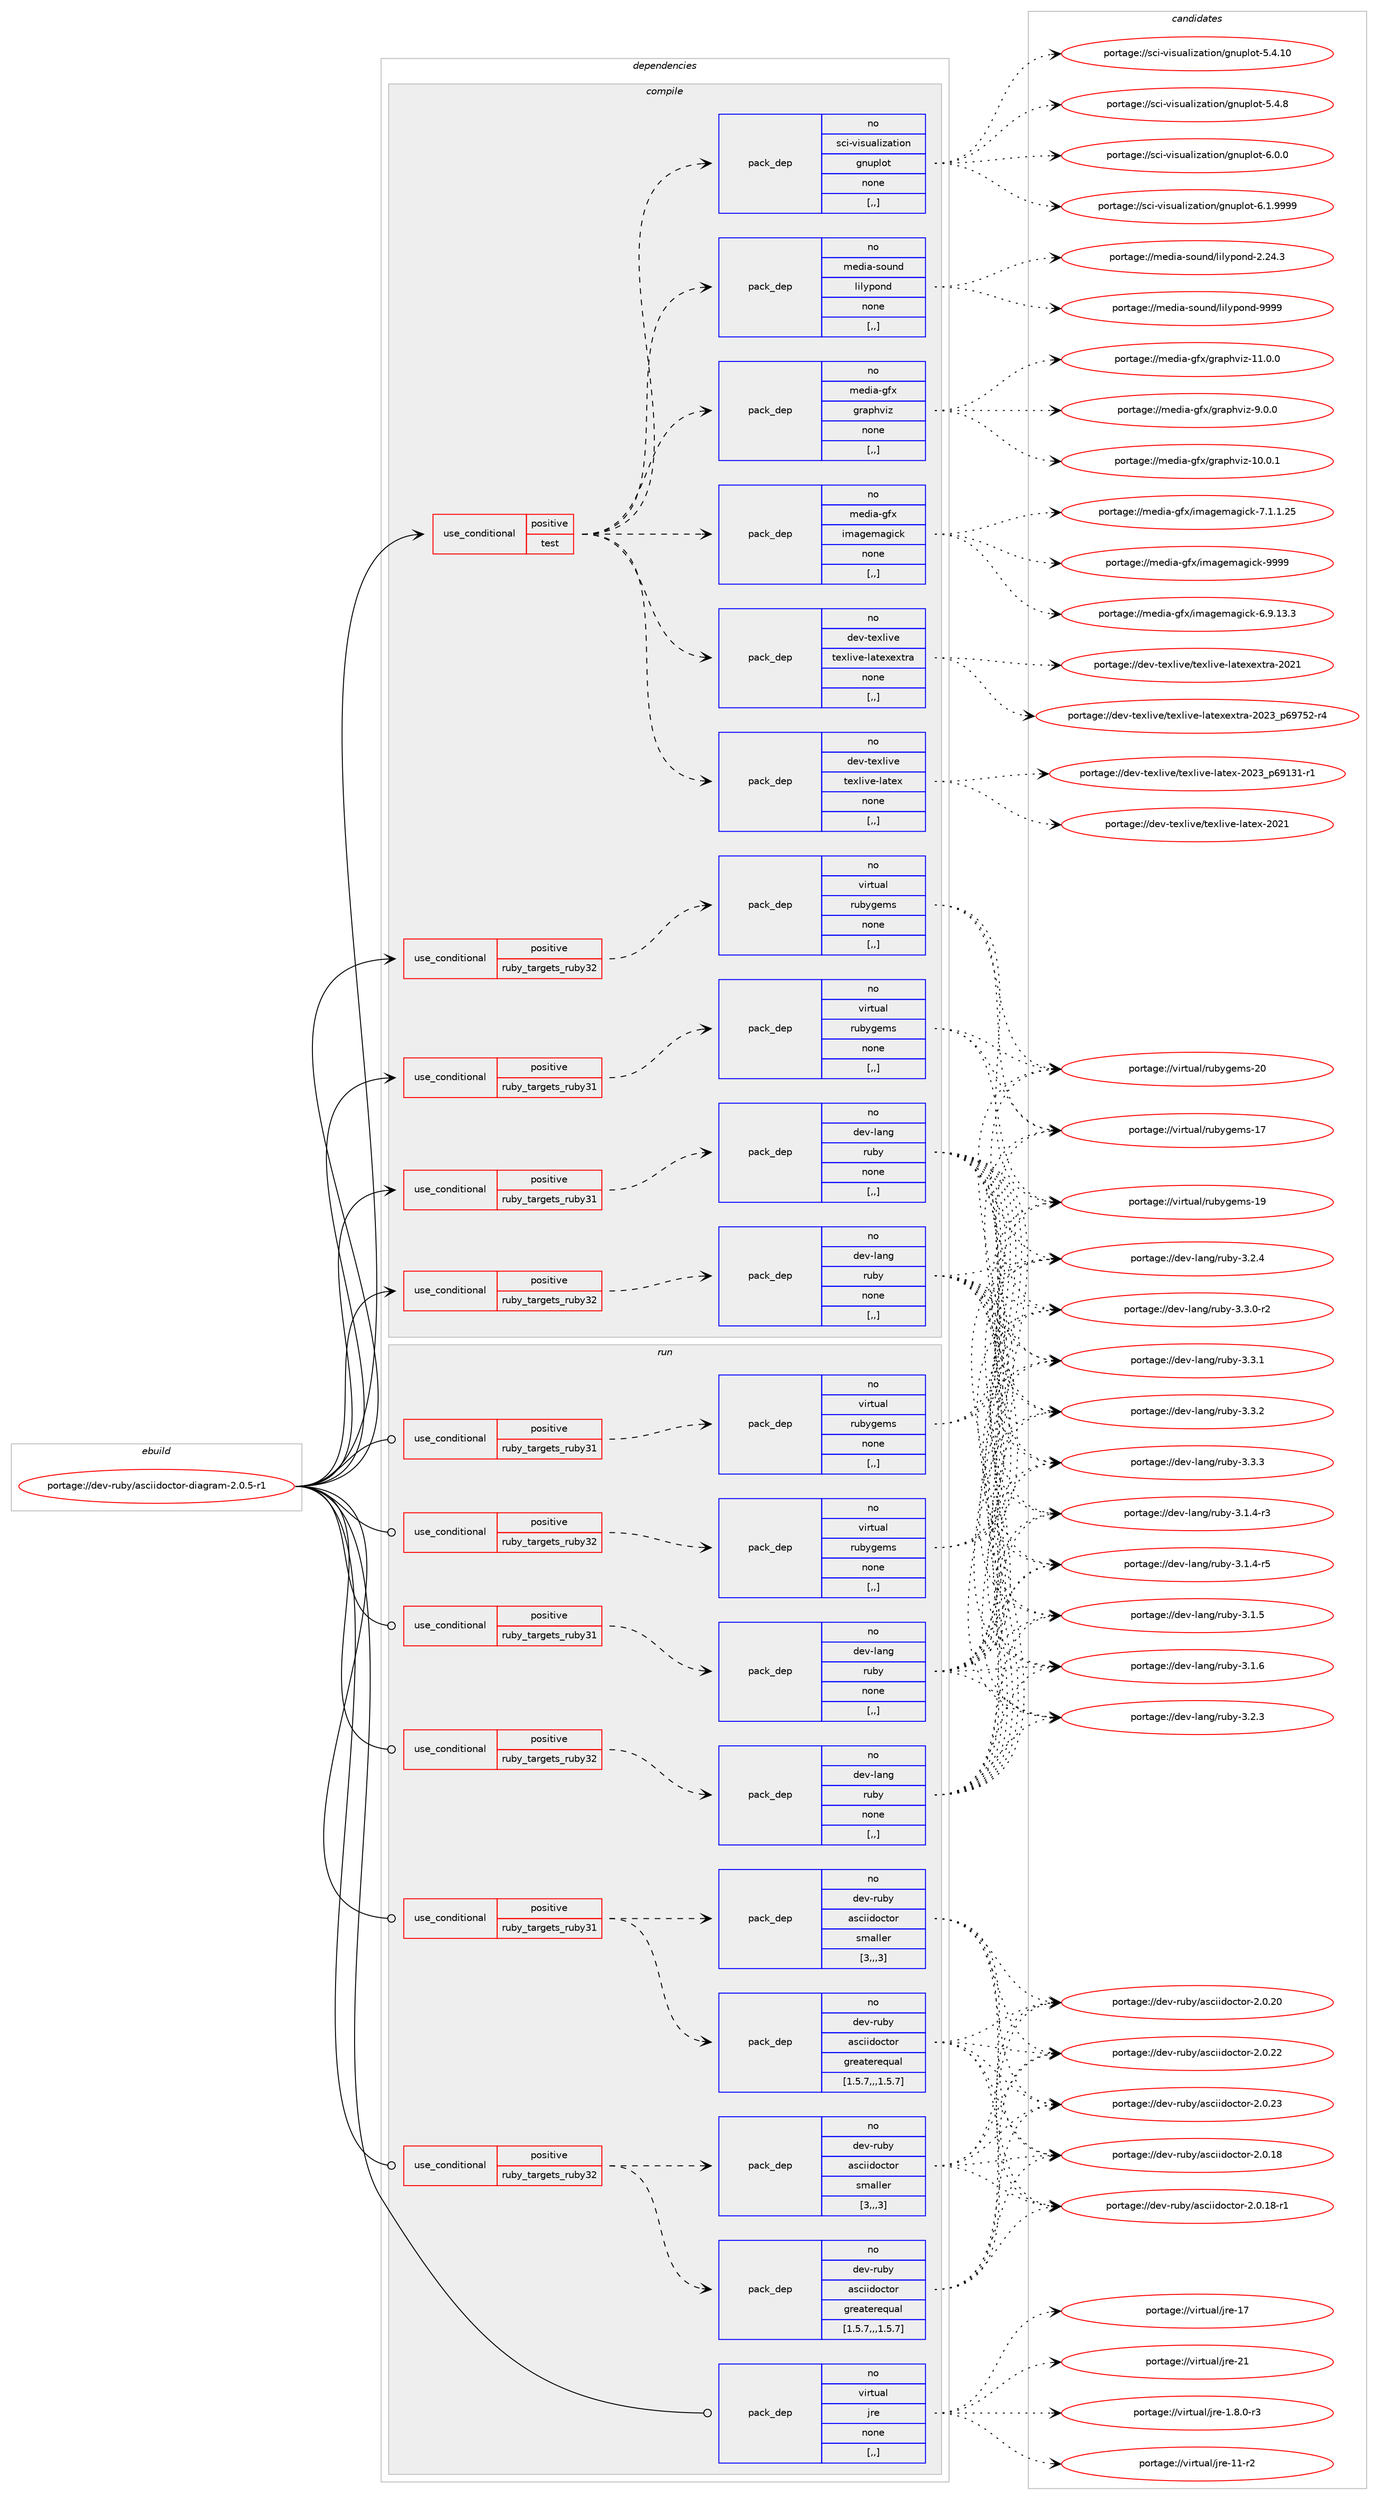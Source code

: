 digraph prolog {

# *************
# Graph options
# *************

newrank=true;
concentrate=true;
compound=true;
graph [rankdir=LR,fontname=Helvetica,fontsize=10,ranksep=1.5];#, ranksep=2.5, nodesep=0.2];
edge  [arrowhead=vee];
node  [fontname=Helvetica,fontsize=10];

# **********
# The ebuild
# **********

subgraph cluster_leftcol {
color=gray;
label=<<i>ebuild</i>>;
id [label="portage://dev-ruby/asciidoctor-diagram-2.0.5-r1", color=red, width=4, href="../dev-ruby/asciidoctor-diagram-2.0.5-r1.svg"];
}

# ****************
# The dependencies
# ****************

subgraph cluster_midcol {
color=gray;
label=<<i>dependencies</i>>;
subgraph cluster_compile {
fillcolor="#eeeeee";
style=filled;
label=<<i>compile</i>>;
subgraph cond43202 {
dependency172778 [label=<<TABLE BORDER="0" CELLBORDER="1" CELLSPACING="0" CELLPADDING="4"><TR><TD ROWSPAN="3" CELLPADDING="10">use_conditional</TD></TR><TR><TD>positive</TD></TR><TR><TD>ruby_targets_ruby31</TD></TR></TABLE>>, shape=none, color=red];
subgraph pack128316 {
dependency172779 [label=<<TABLE BORDER="0" CELLBORDER="1" CELLSPACING="0" CELLPADDING="4" WIDTH="220"><TR><TD ROWSPAN="6" CELLPADDING="30">pack_dep</TD></TR><TR><TD WIDTH="110">no</TD></TR><TR><TD>dev-lang</TD></TR><TR><TD>ruby</TD></TR><TR><TD>none</TD></TR><TR><TD>[,,]</TD></TR></TABLE>>, shape=none, color=blue];
}
dependency172778:e -> dependency172779:w [weight=20,style="dashed",arrowhead="vee"];
}
id:e -> dependency172778:w [weight=20,style="solid",arrowhead="vee"];
subgraph cond43203 {
dependency172780 [label=<<TABLE BORDER="0" CELLBORDER="1" CELLSPACING="0" CELLPADDING="4"><TR><TD ROWSPAN="3" CELLPADDING="10">use_conditional</TD></TR><TR><TD>positive</TD></TR><TR><TD>ruby_targets_ruby31</TD></TR></TABLE>>, shape=none, color=red];
subgraph pack128317 {
dependency172781 [label=<<TABLE BORDER="0" CELLBORDER="1" CELLSPACING="0" CELLPADDING="4" WIDTH="220"><TR><TD ROWSPAN="6" CELLPADDING="30">pack_dep</TD></TR><TR><TD WIDTH="110">no</TD></TR><TR><TD>virtual</TD></TR><TR><TD>rubygems</TD></TR><TR><TD>none</TD></TR><TR><TD>[,,]</TD></TR></TABLE>>, shape=none, color=blue];
}
dependency172780:e -> dependency172781:w [weight=20,style="dashed",arrowhead="vee"];
}
id:e -> dependency172780:w [weight=20,style="solid",arrowhead="vee"];
subgraph cond43204 {
dependency172782 [label=<<TABLE BORDER="0" CELLBORDER="1" CELLSPACING="0" CELLPADDING="4"><TR><TD ROWSPAN="3" CELLPADDING="10">use_conditional</TD></TR><TR><TD>positive</TD></TR><TR><TD>ruby_targets_ruby32</TD></TR></TABLE>>, shape=none, color=red];
subgraph pack128318 {
dependency172783 [label=<<TABLE BORDER="0" CELLBORDER="1" CELLSPACING="0" CELLPADDING="4" WIDTH="220"><TR><TD ROWSPAN="6" CELLPADDING="30">pack_dep</TD></TR><TR><TD WIDTH="110">no</TD></TR><TR><TD>dev-lang</TD></TR><TR><TD>ruby</TD></TR><TR><TD>none</TD></TR><TR><TD>[,,]</TD></TR></TABLE>>, shape=none, color=blue];
}
dependency172782:e -> dependency172783:w [weight=20,style="dashed",arrowhead="vee"];
}
id:e -> dependency172782:w [weight=20,style="solid",arrowhead="vee"];
subgraph cond43205 {
dependency172784 [label=<<TABLE BORDER="0" CELLBORDER="1" CELLSPACING="0" CELLPADDING="4"><TR><TD ROWSPAN="3" CELLPADDING="10">use_conditional</TD></TR><TR><TD>positive</TD></TR><TR><TD>ruby_targets_ruby32</TD></TR></TABLE>>, shape=none, color=red];
subgraph pack128319 {
dependency172785 [label=<<TABLE BORDER="0" CELLBORDER="1" CELLSPACING="0" CELLPADDING="4" WIDTH="220"><TR><TD ROWSPAN="6" CELLPADDING="30">pack_dep</TD></TR><TR><TD WIDTH="110">no</TD></TR><TR><TD>virtual</TD></TR><TR><TD>rubygems</TD></TR><TR><TD>none</TD></TR><TR><TD>[,,]</TD></TR></TABLE>>, shape=none, color=blue];
}
dependency172784:e -> dependency172785:w [weight=20,style="dashed",arrowhead="vee"];
}
id:e -> dependency172784:w [weight=20,style="solid",arrowhead="vee"];
subgraph cond43206 {
dependency172786 [label=<<TABLE BORDER="0" CELLBORDER="1" CELLSPACING="0" CELLPADDING="4"><TR><TD ROWSPAN="3" CELLPADDING="10">use_conditional</TD></TR><TR><TD>positive</TD></TR><TR><TD>test</TD></TR></TABLE>>, shape=none, color=red];
subgraph pack128320 {
dependency172787 [label=<<TABLE BORDER="0" CELLBORDER="1" CELLSPACING="0" CELLPADDING="4" WIDTH="220"><TR><TD ROWSPAN="6" CELLPADDING="30">pack_dep</TD></TR><TR><TD WIDTH="110">no</TD></TR><TR><TD>dev-texlive</TD></TR><TR><TD>texlive-latex</TD></TR><TR><TD>none</TD></TR><TR><TD>[,,]</TD></TR></TABLE>>, shape=none, color=blue];
}
dependency172786:e -> dependency172787:w [weight=20,style="dashed",arrowhead="vee"];
subgraph pack128321 {
dependency172788 [label=<<TABLE BORDER="0" CELLBORDER="1" CELLSPACING="0" CELLPADDING="4" WIDTH="220"><TR><TD ROWSPAN="6" CELLPADDING="30">pack_dep</TD></TR><TR><TD WIDTH="110">no</TD></TR><TR><TD>dev-texlive</TD></TR><TR><TD>texlive-latexextra</TD></TR><TR><TD>none</TD></TR><TR><TD>[,,]</TD></TR></TABLE>>, shape=none, color=blue];
}
dependency172786:e -> dependency172788:w [weight=20,style="dashed",arrowhead="vee"];
subgraph pack128322 {
dependency172789 [label=<<TABLE BORDER="0" CELLBORDER="1" CELLSPACING="0" CELLPADDING="4" WIDTH="220"><TR><TD ROWSPAN="6" CELLPADDING="30">pack_dep</TD></TR><TR><TD WIDTH="110">no</TD></TR><TR><TD>media-gfx</TD></TR><TR><TD>imagemagick</TD></TR><TR><TD>none</TD></TR><TR><TD>[,,]</TD></TR></TABLE>>, shape=none, color=blue];
}
dependency172786:e -> dependency172789:w [weight=20,style="dashed",arrowhead="vee"];
subgraph pack128323 {
dependency172790 [label=<<TABLE BORDER="0" CELLBORDER="1" CELLSPACING="0" CELLPADDING="4" WIDTH="220"><TR><TD ROWSPAN="6" CELLPADDING="30">pack_dep</TD></TR><TR><TD WIDTH="110">no</TD></TR><TR><TD>media-gfx</TD></TR><TR><TD>graphviz</TD></TR><TR><TD>none</TD></TR><TR><TD>[,,]</TD></TR></TABLE>>, shape=none, color=blue];
}
dependency172786:e -> dependency172790:w [weight=20,style="dashed",arrowhead="vee"];
subgraph pack128324 {
dependency172791 [label=<<TABLE BORDER="0" CELLBORDER="1" CELLSPACING="0" CELLPADDING="4" WIDTH="220"><TR><TD ROWSPAN="6" CELLPADDING="30">pack_dep</TD></TR><TR><TD WIDTH="110">no</TD></TR><TR><TD>media-sound</TD></TR><TR><TD>lilypond</TD></TR><TR><TD>none</TD></TR><TR><TD>[,,]</TD></TR></TABLE>>, shape=none, color=blue];
}
dependency172786:e -> dependency172791:w [weight=20,style="dashed",arrowhead="vee"];
subgraph pack128325 {
dependency172792 [label=<<TABLE BORDER="0" CELLBORDER="1" CELLSPACING="0" CELLPADDING="4" WIDTH="220"><TR><TD ROWSPAN="6" CELLPADDING="30">pack_dep</TD></TR><TR><TD WIDTH="110">no</TD></TR><TR><TD>sci-visualization</TD></TR><TR><TD>gnuplot</TD></TR><TR><TD>none</TD></TR><TR><TD>[,,]</TD></TR></TABLE>>, shape=none, color=blue];
}
dependency172786:e -> dependency172792:w [weight=20,style="dashed",arrowhead="vee"];
}
id:e -> dependency172786:w [weight=20,style="solid",arrowhead="vee"];
}
subgraph cluster_compileandrun {
fillcolor="#eeeeee";
style=filled;
label=<<i>compile and run</i>>;
}
subgraph cluster_run {
fillcolor="#eeeeee";
style=filled;
label=<<i>run</i>>;
subgraph cond43207 {
dependency172793 [label=<<TABLE BORDER="0" CELLBORDER="1" CELLSPACING="0" CELLPADDING="4"><TR><TD ROWSPAN="3" CELLPADDING="10">use_conditional</TD></TR><TR><TD>positive</TD></TR><TR><TD>ruby_targets_ruby31</TD></TR></TABLE>>, shape=none, color=red];
subgraph pack128326 {
dependency172794 [label=<<TABLE BORDER="0" CELLBORDER="1" CELLSPACING="0" CELLPADDING="4" WIDTH="220"><TR><TD ROWSPAN="6" CELLPADDING="30">pack_dep</TD></TR><TR><TD WIDTH="110">no</TD></TR><TR><TD>dev-lang</TD></TR><TR><TD>ruby</TD></TR><TR><TD>none</TD></TR><TR><TD>[,,]</TD></TR></TABLE>>, shape=none, color=blue];
}
dependency172793:e -> dependency172794:w [weight=20,style="dashed",arrowhead="vee"];
}
id:e -> dependency172793:w [weight=20,style="solid",arrowhead="odot"];
subgraph cond43208 {
dependency172795 [label=<<TABLE BORDER="0" CELLBORDER="1" CELLSPACING="0" CELLPADDING="4"><TR><TD ROWSPAN="3" CELLPADDING="10">use_conditional</TD></TR><TR><TD>positive</TD></TR><TR><TD>ruby_targets_ruby31</TD></TR></TABLE>>, shape=none, color=red];
subgraph pack128327 {
dependency172796 [label=<<TABLE BORDER="0" CELLBORDER="1" CELLSPACING="0" CELLPADDING="4" WIDTH="220"><TR><TD ROWSPAN="6" CELLPADDING="30">pack_dep</TD></TR><TR><TD WIDTH="110">no</TD></TR><TR><TD>dev-ruby</TD></TR><TR><TD>asciidoctor</TD></TR><TR><TD>greaterequal</TD></TR><TR><TD>[1.5.7,,,1.5.7]</TD></TR></TABLE>>, shape=none, color=blue];
}
dependency172795:e -> dependency172796:w [weight=20,style="dashed",arrowhead="vee"];
subgraph pack128328 {
dependency172797 [label=<<TABLE BORDER="0" CELLBORDER="1" CELLSPACING="0" CELLPADDING="4" WIDTH="220"><TR><TD ROWSPAN="6" CELLPADDING="30">pack_dep</TD></TR><TR><TD WIDTH="110">no</TD></TR><TR><TD>dev-ruby</TD></TR><TR><TD>asciidoctor</TD></TR><TR><TD>smaller</TD></TR><TR><TD>[3,,,3]</TD></TR></TABLE>>, shape=none, color=blue];
}
dependency172795:e -> dependency172797:w [weight=20,style="dashed",arrowhead="vee"];
}
id:e -> dependency172795:w [weight=20,style="solid",arrowhead="odot"];
subgraph cond43209 {
dependency172798 [label=<<TABLE BORDER="0" CELLBORDER="1" CELLSPACING="0" CELLPADDING="4"><TR><TD ROWSPAN="3" CELLPADDING="10">use_conditional</TD></TR><TR><TD>positive</TD></TR><TR><TD>ruby_targets_ruby31</TD></TR></TABLE>>, shape=none, color=red];
subgraph pack128329 {
dependency172799 [label=<<TABLE BORDER="0" CELLBORDER="1" CELLSPACING="0" CELLPADDING="4" WIDTH="220"><TR><TD ROWSPAN="6" CELLPADDING="30">pack_dep</TD></TR><TR><TD WIDTH="110">no</TD></TR><TR><TD>virtual</TD></TR><TR><TD>rubygems</TD></TR><TR><TD>none</TD></TR><TR><TD>[,,]</TD></TR></TABLE>>, shape=none, color=blue];
}
dependency172798:e -> dependency172799:w [weight=20,style="dashed",arrowhead="vee"];
}
id:e -> dependency172798:w [weight=20,style="solid",arrowhead="odot"];
subgraph cond43210 {
dependency172800 [label=<<TABLE BORDER="0" CELLBORDER="1" CELLSPACING="0" CELLPADDING="4"><TR><TD ROWSPAN="3" CELLPADDING="10">use_conditional</TD></TR><TR><TD>positive</TD></TR><TR><TD>ruby_targets_ruby32</TD></TR></TABLE>>, shape=none, color=red];
subgraph pack128330 {
dependency172801 [label=<<TABLE BORDER="0" CELLBORDER="1" CELLSPACING="0" CELLPADDING="4" WIDTH="220"><TR><TD ROWSPAN="6" CELLPADDING="30">pack_dep</TD></TR><TR><TD WIDTH="110">no</TD></TR><TR><TD>dev-lang</TD></TR><TR><TD>ruby</TD></TR><TR><TD>none</TD></TR><TR><TD>[,,]</TD></TR></TABLE>>, shape=none, color=blue];
}
dependency172800:e -> dependency172801:w [weight=20,style="dashed",arrowhead="vee"];
}
id:e -> dependency172800:w [weight=20,style="solid",arrowhead="odot"];
subgraph cond43211 {
dependency172802 [label=<<TABLE BORDER="0" CELLBORDER="1" CELLSPACING="0" CELLPADDING="4"><TR><TD ROWSPAN="3" CELLPADDING="10">use_conditional</TD></TR><TR><TD>positive</TD></TR><TR><TD>ruby_targets_ruby32</TD></TR></TABLE>>, shape=none, color=red];
subgraph pack128331 {
dependency172803 [label=<<TABLE BORDER="0" CELLBORDER="1" CELLSPACING="0" CELLPADDING="4" WIDTH="220"><TR><TD ROWSPAN="6" CELLPADDING="30">pack_dep</TD></TR><TR><TD WIDTH="110">no</TD></TR><TR><TD>dev-ruby</TD></TR><TR><TD>asciidoctor</TD></TR><TR><TD>greaterequal</TD></TR><TR><TD>[1.5.7,,,1.5.7]</TD></TR></TABLE>>, shape=none, color=blue];
}
dependency172802:e -> dependency172803:w [weight=20,style="dashed",arrowhead="vee"];
subgraph pack128332 {
dependency172804 [label=<<TABLE BORDER="0" CELLBORDER="1" CELLSPACING="0" CELLPADDING="4" WIDTH="220"><TR><TD ROWSPAN="6" CELLPADDING="30">pack_dep</TD></TR><TR><TD WIDTH="110">no</TD></TR><TR><TD>dev-ruby</TD></TR><TR><TD>asciidoctor</TD></TR><TR><TD>smaller</TD></TR><TR><TD>[3,,,3]</TD></TR></TABLE>>, shape=none, color=blue];
}
dependency172802:e -> dependency172804:w [weight=20,style="dashed",arrowhead="vee"];
}
id:e -> dependency172802:w [weight=20,style="solid",arrowhead="odot"];
subgraph cond43212 {
dependency172805 [label=<<TABLE BORDER="0" CELLBORDER="1" CELLSPACING="0" CELLPADDING="4"><TR><TD ROWSPAN="3" CELLPADDING="10">use_conditional</TD></TR><TR><TD>positive</TD></TR><TR><TD>ruby_targets_ruby32</TD></TR></TABLE>>, shape=none, color=red];
subgraph pack128333 {
dependency172806 [label=<<TABLE BORDER="0" CELLBORDER="1" CELLSPACING="0" CELLPADDING="4" WIDTH="220"><TR><TD ROWSPAN="6" CELLPADDING="30">pack_dep</TD></TR><TR><TD WIDTH="110">no</TD></TR><TR><TD>virtual</TD></TR><TR><TD>rubygems</TD></TR><TR><TD>none</TD></TR><TR><TD>[,,]</TD></TR></TABLE>>, shape=none, color=blue];
}
dependency172805:e -> dependency172806:w [weight=20,style="dashed",arrowhead="vee"];
}
id:e -> dependency172805:w [weight=20,style="solid",arrowhead="odot"];
subgraph pack128334 {
dependency172807 [label=<<TABLE BORDER="0" CELLBORDER="1" CELLSPACING="0" CELLPADDING="4" WIDTH="220"><TR><TD ROWSPAN="6" CELLPADDING="30">pack_dep</TD></TR><TR><TD WIDTH="110">no</TD></TR><TR><TD>virtual</TD></TR><TR><TD>jre</TD></TR><TR><TD>none</TD></TR><TR><TD>[,,]</TD></TR></TABLE>>, shape=none, color=blue];
}
id:e -> dependency172807:w [weight=20,style="solid",arrowhead="odot"];
}
}

# **************
# The candidates
# **************

subgraph cluster_choices {
rank=same;
color=gray;
label=<<i>candidates</i>>;

subgraph choice128316 {
color=black;
nodesep=1;
choice100101118451089711010347114117981214551464946524511451 [label="portage://dev-lang/ruby-3.1.4-r3", color=red, width=4,href="../dev-lang/ruby-3.1.4-r3.svg"];
choice100101118451089711010347114117981214551464946524511453 [label="portage://dev-lang/ruby-3.1.4-r5", color=red, width=4,href="../dev-lang/ruby-3.1.4-r5.svg"];
choice10010111845108971101034711411798121455146494653 [label="portage://dev-lang/ruby-3.1.5", color=red, width=4,href="../dev-lang/ruby-3.1.5.svg"];
choice10010111845108971101034711411798121455146494654 [label="portage://dev-lang/ruby-3.1.6", color=red, width=4,href="../dev-lang/ruby-3.1.6.svg"];
choice10010111845108971101034711411798121455146504651 [label="portage://dev-lang/ruby-3.2.3", color=red, width=4,href="../dev-lang/ruby-3.2.3.svg"];
choice10010111845108971101034711411798121455146504652 [label="portage://dev-lang/ruby-3.2.4", color=red, width=4,href="../dev-lang/ruby-3.2.4.svg"];
choice100101118451089711010347114117981214551465146484511450 [label="portage://dev-lang/ruby-3.3.0-r2", color=red, width=4,href="../dev-lang/ruby-3.3.0-r2.svg"];
choice10010111845108971101034711411798121455146514649 [label="portage://dev-lang/ruby-3.3.1", color=red, width=4,href="../dev-lang/ruby-3.3.1.svg"];
choice10010111845108971101034711411798121455146514650 [label="portage://dev-lang/ruby-3.3.2", color=red, width=4,href="../dev-lang/ruby-3.3.2.svg"];
choice10010111845108971101034711411798121455146514651 [label="portage://dev-lang/ruby-3.3.3", color=red, width=4,href="../dev-lang/ruby-3.3.3.svg"];
dependency172779:e -> choice100101118451089711010347114117981214551464946524511451:w [style=dotted,weight="100"];
dependency172779:e -> choice100101118451089711010347114117981214551464946524511453:w [style=dotted,weight="100"];
dependency172779:e -> choice10010111845108971101034711411798121455146494653:w [style=dotted,weight="100"];
dependency172779:e -> choice10010111845108971101034711411798121455146494654:w [style=dotted,weight="100"];
dependency172779:e -> choice10010111845108971101034711411798121455146504651:w [style=dotted,weight="100"];
dependency172779:e -> choice10010111845108971101034711411798121455146504652:w [style=dotted,weight="100"];
dependency172779:e -> choice100101118451089711010347114117981214551465146484511450:w [style=dotted,weight="100"];
dependency172779:e -> choice10010111845108971101034711411798121455146514649:w [style=dotted,weight="100"];
dependency172779:e -> choice10010111845108971101034711411798121455146514650:w [style=dotted,weight="100"];
dependency172779:e -> choice10010111845108971101034711411798121455146514651:w [style=dotted,weight="100"];
}
subgraph choice128317 {
color=black;
nodesep=1;
choice118105114116117971084711411798121103101109115454955 [label="portage://virtual/rubygems-17", color=red, width=4,href="../virtual/rubygems-17.svg"];
choice118105114116117971084711411798121103101109115454957 [label="portage://virtual/rubygems-19", color=red, width=4,href="../virtual/rubygems-19.svg"];
choice118105114116117971084711411798121103101109115455048 [label="portage://virtual/rubygems-20", color=red, width=4,href="../virtual/rubygems-20.svg"];
dependency172781:e -> choice118105114116117971084711411798121103101109115454955:w [style=dotted,weight="100"];
dependency172781:e -> choice118105114116117971084711411798121103101109115454957:w [style=dotted,weight="100"];
dependency172781:e -> choice118105114116117971084711411798121103101109115455048:w [style=dotted,weight="100"];
}
subgraph choice128318 {
color=black;
nodesep=1;
choice100101118451089711010347114117981214551464946524511451 [label="portage://dev-lang/ruby-3.1.4-r3", color=red, width=4,href="../dev-lang/ruby-3.1.4-r3.svg"];
choice100101118451089711010347114117981214551464946524511453 [label="portage://dev-lang/ruby-3.1.4-r5", color=red, width=4,href="../dev-lang/ruby-3.1.4-r5.svg"];
choice10010111845108971101034711411798121455146494653 [label="portage://dev-lang/ruby-3.1.5", color=red, width=4,href="../dev-lang/ruby-3.1.5.svg"];
choice10010111845108971101034711411798121455146494654 [label="portage://dev-lang/ruby-3.1.6", color=red, width=4,href="../dev-lang/ruby-3.1.6.svg"];
choice10010111845108971101034711411798121455146504651 [label="portage://dev-lang/ruby-3.2.3", color=red, width=4,href="../dev-lang/ruby-3.2.3.svg"];
choice10010111845108971101034711411798121455146504652 [label="portage://dev-lang/ruby-3.2.4", color=red, width=4,href="../dev-lang/ruby-3.2.4.svg"];
choice100101118451089711010347114117981214551465146484511450 [label="portage://dev-lang/ruby-3.3.0-r2", color=red, width=4,href="../dev-lang/ruby-3.3.0-r2.svg"];
choice10010111845108971101034711411798121455146514649 [label="portage://dev-lang/ruby-3.3.1", color=red, width=4,href="../dev-lang/ruby-3.3.1.svg"];
choice10010111845108971101034711411798121455146514650 [label="portage://dev-lang/ruby-3.3.2", color=red, width=4,href="../dev-lang/ruby-3.3.2.svg"];
choice10010111845108971101034711411798121455146514651 [label="portage://dev-lang/ruby-3.3.3", color=red, width=4,href="../dev-lang/ruby-3.3.3.svg"];
dependency172783:e -> choice100101118451089711010347114117981214551464946524511451:w [style=dotted,weight="100"];
dependency172783:e -> choice100101118451089711010347114117981214551464946524511453:w [style=dotted,weight="100"];
dependency172783:e -> choice10010111845108971101034711411798121455146494653:w [style=dotted,weight="100"];
dependency172783:e -> choice10010111845108971101034711411798121455146494654:w [style=dotted,weight="100"];
dependency172783:e -> choice10010111845108971101034711411798121455146504651:w [style=dotted,weight="100"];
dependency172783:e -> choice10010111845108971101034711411798121455146504652:w [style=dotted,weight="100"];
dependency172783:e -> choice100101118451089711010347114117981214551465146484511450:w [style=dotted,weight="100"];
dependency172783:e -> choice10010111845108971101034711411798121455146514649:w [style=dotted,weight="100"];
dependency172783:e -> choice10010111845108971101034711411798121455146514650:w [style=dotted,weight="100"];
dependency172783:e -> choice10010111845108971101034711411798121455146514651:w [style=dotted,weight="100"];
}
subgraph choice128319 {
color=black;
nodesep=1;
choice118105114116117971084711411798121103101109115454955 [label="portage://virtual/rubygems-17", color=red, width=4,href="../virtual/rubygems-17.svg"];
choice118105114116117971084711411798121103101109115454957 [label="portage://virtual/rubygems-19", color=red, width=4,href="../virtual/rubygems-19.svg"];
choice118105114116117971084711411798121103101109115455048 [label="portage://virtual/rubygems-20", color=red, width=4,href="../virtual/rubygems-20.svg"];
dependency172785:e -> choice118105114116117971084711411798121103101109115454955:w [style=dotted,weight="100"];
dependency172785:e -> choice118105114116117971084711411798121103101109115454957:w [style=dotted,weight="100"];
dependency172785:e -> choice118105114116117971084711411798121103101109115455048:w [style=dotted,weight="100"];
}
subgraph choice128320 {
color=black;
nodesep=1;
choice100101118451161011201081051181014711610112010810511810145108971161011204550485049 [label="portage://dev-texlive/texlive-latex-2021", color=red, width=4,href="../dev-texlive/texlive-latex-2021.svg"];
choice1001011184511610112010810511810147116101120108105118101451089711610112045504850519511254574951494511449 [label="portage://dev-texlive/texlive-latex-2023_p69131-r1", color=red, width=4,href="../dev-texlive/texlive-latex-2023_p69131-r1.svg"];
dependency172787:e -> choice100101118451161011201081051181014711610112010810511810145108971161011204550485049:w [style=dotted,weight="100"];
dependency172787:e -> choice1001011184511610112010810511810147116101120108105118101451089711610112045504850519511254574951494511449:w [style=dotted,weight="100"];
}
subgraph choice128321 {
color=black;
nodesep=1;
choice10010111845116101120108105118101471161011201081051181014510897116101120101120116114974550485049 [label="portage://dev-texlive/texlive-latexextra-2021", color=red, width=4,href="../dev-texlive/texlive-latexextra-2021.svg"];
choice100101118451161011201081051181014711610112010810511810145108971161011201011201161149745504850519511254575553504511452 [label="portage://dev-texlive/texlive-latexextra-2023_p69752-r4", color=red, width=4,href="../dev-texlive/texlive-latexextra-2023_p69752-r4.svg"];
dependency172788:e -> choice10010111845116101120108105118101471161011201081051181014510897116101120101120116114974550485049:w [style=dotted,weight="100"];
dependency172788:e -> choice100101118451161011201081051181014711610112010810511810145108971161011201011201161149745504850519511254575553504511452:w [style=dotted,weight="100"];
}
subgraph choice128322 {
color=black;
nodesep=1;
choice109101100105974510310212047105109971031011099710310599107455446574649514651 [label="portage://media-gfx/imagemagick-6.9.13.3", color=red, width=4,href="../media-gfx/imagemagick-6.9.13.3.svg"];
choice109101100105974510310212047105109971031011099710310599107455546494649465053 [label="portage://media-gfx/imagemagick-7.1.1.25", color=red, width=4,href="../media-gfx/imagemagick-7.1.1.25.svg"];
choice1091011001059745103102120471051099710310110997103105991074557575757 [label="portage://media-gfx/imagemagick-9999", color=red, width=4,href="../media-gfx/imagemagick-9999.svg"];
dependency172789:e -> choice109101100105974510310212047105109971031011099710310599107455446574649514651:w [style=dotted,weight="100"];
dependency172789:e -> choice109101100105974510310212047105109971031011099710310599107455546494649465053:w [style=dotted,weight="100"];
dependency172789:e -> choice1091011001059745103102120471051099710310110997103105991074557575757:w [style=dotted,weight="100"];
}
subgraph choice128323 {
color=black;
nodesep=1;
choice1091011001059745103102120471031149711210411810512245494846484649 [label="portage://media-gfx/graphviz-10.0.1", color=red, width=4,href="../media-gfx/graphviz-10.0.1.svg"];
choice1091011001059745103102120471031149711210411810512245494946484648 [label="portage://media-gfx/graphviz-11.0.0", color=red, width=4,href="../media-gfx/graphviz-11.0.0.svg"];
choice10910110010597451031021204710311497112104118105122455746484648 [label="portage://media-gfx/graphviz-9.0.0", color=red, width=4,href="../media-gfx/graphviz-9.0.0.svg"];
dependency172790:e -> choice1091011001059745103102120471031149711210411810512245494846484649:w [style=dotted,weight="100"];
dependency172790:e -> choice1091011001059745103102120471031149711210411810512245494946484648:w [style=dotted,weight="100"];
dependency172790:e -> choice10910110010597451031021204710311497112104118105122455746484648:w [style=dotted,weight="100"];
}
subgraph choice128324 {
color=black;
nodesep=1;
choice10910110010597451151111171101004710810510812111211111010045504650524651 [label="portage://media-sound/lilypond-2.24.3", color=red, width=4,href="../media-sound/lilypond-2.24.3.svg"];
choice1091011001059745115111117110100471081051081211121111101004557575757 [label="portage://media-sound/lilypond-9999", color=red, width=4,href="../media-sound/lilypond-9999.svg"];
dependency172791:e -> choice10910110010597451151111171101004710810510812111211111010045504650524651:w [style=dotted,weight="100"];
dependency172791:e -> choice1091011001059745115111117110100471081051081211121111101004557575757:w [style=dotted,weight="100"];
}
subgraph choice128325 {
color=black;
nodesep=1;
choice115991054511810511511797108105122971161051111104710311011711210811111645534652464948 [label="portage://sci-visualization/gnuplot-5.4.10", color=red, width=4,href="../sci-visualization/gnuplot-5.4.10.svg"];
choice1159910545118105115117971081051229711610511111047103110117112108111116455346524656 [label="portage://sci-visualization/gnuplot-5.4.8", color=red, width=4,href="../sci-visualization/gnuplot-5.4.8.svg"];
choice1159910545118105115117971081051229711610511111047103110117112108111116455446484648 [label="portage://sci-visualization/gnuplot-6.0.0", color=red, width=4,href="../sci-visualization/gnuplot-6.0.0.svg"];
choice1159910545118105115117971081051229711610511111047103110117112108111116455446494657575757 [label="portage://sci-visualization/gnuplot-6.1.9999", color=red, width=4,href="../sci-visualization/gnuplot-6.1.9999.svg"];
dependency172792:e -> choice115991054511810511511797108105122971161051111104710311011711210811111645534652464948:w [style=dotted,weight="100"];
dependency172792:e -> choice1159910545118105115117971081051229711610511111047103110117112108111116455346524656:w [style=dotted,weight="100"];
dependency172792:e -> choice1159910545118105115117971081051229711610511111047103110117112108111116455446484648:w [style=dotted,weight="100"];
dependency172792:e -> choice1159910545118105115117971081051229711610511111047103110117112108111116455446494657575757:w [style=dotted,weight="100"];
}
subgraph choice128326 {
color=black;
nodesep=1;
choice100101118451089711010347114117981214551464946524511451 [label="portage://dev-lang/ruby-3.1.4-r3", color=red, width=4,href="../dev-lang/ruby-3.1.4-r3.svg"];
choice100101118451089711010347114117981214551464946524511453 [label="portage://dev-lang/ruby-3.1.4-r5", color=red, width=4,href="../dev-lang/ruby-3.1.4-r5.svg"];
choice10010111845108971101034711411798121455146494653 [label="portage://dev-lang/ruby-3.1.5", color=red, width=4,href="../dev-lang/ruby-3.1.5.svg"];
choice10010111845108971101034711411798121455146494654 [label="portage://dev-lang/ruby-3.1.6", color=red, width=4,href="../dev-lang/ruby-3.1.6.svg"];
choice10010111845108971101034711411798121455146504651 [label="portage://dev-lang/ruby-3.2.3", color=red, width=4,href="../dev-lang/ruby-3.2.3.svg"];
choice10010111845108971101034711411798121455146504652 [label="portage://dev-lang/ruby-3.2.4", color=red, width=4,href="../dev-lang/ruby-3.2.4.svg"];
choice100101118451089711010347114117981214551465146484511450 [label="portage://dev-lang/ruby-3.3.0-r2", color=red, width=4,href="../dev-lang/ruby-3.3.0-r2.svg"];
choice10010111845108971101034711411798121455146514649 [label="portage://dev-lang/ruby-3.3.1", color=red, width=4,href="../dev-lang/ruby-3.3.1.svg"];
choice10010111845108971101034711411798121455146514650 [label="portage://dev-lang/ruby-3.3.2", color=red, width=4,href="../dev-lang/ruby-3.3.2.svg"];
choice10010111845108971101034711411798121455146514651 [label="portage://dev-lang/ruby-3.3.3", color=red, width=4,href="../dev-lang/ruby-3.3.3.svg"];
dependency172794:e -> choice100101118451089711010347114117981214551464946524511451:w [style=dotted,weight="100"];
dependency172794:e -> choice100101118451089711010347114117981214551464946524511453:w [style=dotted,weight="100"];
dependency172794:e -> choice10010111845108971101034711411798121455146494653:w [style=dotted,weight="100"];
dependency172794:e -> choice10010111845108971101034711411798121455146494654:w [style=dotted,weight="100"];
dependency172794:e -> choice10010111845108971101034711411798121455146504651:w [style=dotted,weight="100"];
dependency172794:e -> choice10010111845108971101034711411798121455146504652:w [style=dotted,weight="100"];
dependency172794:e -> choice100101118451089711010347114117981214551465146484511450:w [style=dotted,weight="100"];
dependency172794:e -> choice10010111845108971101034711411798121455146514649:w [style=dotted,weight="100"];
dependency172794:e -> choice10010111845108971101034711411798121455146514650:w [style=dotted,weight="100"];
dependency172794:e -> choice10010111845108971101034711411798121455146514651:w [style=dotted,weight="100"];
}
subgraph choice128327 {
color=black;
nodesep=1;
choice10010111845114117981214797115991051051001119911611111445504648464956 [label="portage://dev-ruby/asciidoctor-2.0.18", color=red, width=4,href="../dev-ruby/asciidoctor-2.0.18.svg"];
choice100101118451141179812147971159910510510011199116111114455046484649564511449 [label="portage://dev-ruby/asciidoctor-2.0.18-r1", color=red, width=4,href="../dev-ruby/asciidoctor-2.0.18-r1.svg"];
choice10010111845114117981214797115991051051001119911611111445504648465048 [label="portage://dev-ruby/asciidoctor-2.0.20", color=red, width=4,href="../dev-ruby/asciidoctor-2.0.20.svg"];
choice10010111845114117981214797115991051051001119911611111445504648465050 [label="portage://dev-ruby/asciidoctor-2.0.22", color=red, width=4,href="../dev-ruby/asciidoctor-2.0.22.svg"];
choice10010111845114117981214797115991051051001119911611111445504648465051 [label="portage://dev-ruby/asciidoctor-2.0.23", color=red, width=4,href="../dev-ruby/asciidoctor-2.0.23.svg"];
dependency172796:e -> choice10010111845114117981214797115991051051001119911611111445504648464956:w [style=dotted,weight="100"];
dependency172796:e -> choice100101118451141179812147971159910510510011199116111114455046484649564511449:w [style=dotted,weight="100"];
dependency172796:e -> choice10010111845114117981214797115991051051001119911611111445504648465048:w [style=dotted,weight="100"];
dependency172796:e -> choice10010111845114117981214797115991051051001119911611111445504648465050:w [style=dotted,weight="100"];
dependency172796:e -> choice10010111845114117981214797115991051051001119911611111445504648465051:w [style=dotted,weight="100"];
}
subgraph choice128328 {
color=black;
nodesep=1;
choice10010111845114117981214797115991051051001119911611111445504648464956 [label="portage://dev-ruby/asciidoctor-2.0.18", color=red, width=4,href="../dev-ruby/asciidoctor-2.0.18.svg"];
choice100101118451141179812147971159910510510011199116111114455046484649564511449 [label="portage://dev-ruby/asciidoctor-2.0.18-r1", color=red, width=4,href="../dev-ruby/asciidoctor-2.0.18-r1.svg"];
choice10010111845114117981214797115991051051001119911611111445504648465048 [label="portage://dev-ruby/asciidoctor-2.0.20", color=red, width=4,href="../dev-ruby/asciidoctor-2.0.20.svg"];
choice10010111845114117981214797115991051051001119911611111445504648465050 [label="portage://dev-ruby/asciidoctor-2.0.22", color=red, width=4,href="../dev-ruby/asciidoctor-2.0.22.svg"];
choice10010111845114117981214797115991051051001119911611111445504648465051 [label="portage://dev-ruby/asciidoctor-2.0.23", color=red, width=4,href="../dev-ruby/asciidoctor-2.0.23.svg"];
dependency172797:e -> choice10010111845114117981214797115991051051001119911611111445504648464956:w [style=dotted,weight="100"];
dependency172797:e -> choice100101118451141179812147971159910510510011199116111114455046484649564511449:w [style=dotted,weight="100"];
dependency172797:e -> choice10010111845114117981214797115991051051001119911611111445504648465048:w [style=dotted,weight="100"];
dependency172797:e -> choice10010111845114117981214797115991051051001119911611111445504648465050:w [style=dotted,weight="100"];
dependency172797:e -> choice10010111845114117981214797115991051051001119911611111445504648465051:w [style=dotted,weight="100"];
}
subgraph choice128329 {
color=black;
nodesep=1;
choice118105114116117971084711411798121103101109115454955 [label="portage://virtual/rubygems-17", color=red, width=4,href="../virtual/rubygems-17.svg"];
choice118105114116117971084711411798121103101109115454957 [label="portage://virtual/rubygems-19", color=red, width=4,href="../virtual/rubygems-19.svg"];
choice118105114116117971084711411798121103101109115455048 [label="portage://virtual/rubygems-20", color=red, width=4,href="../virtual/rubygems-20.svg"];
dependency172799:e -> choice118105114116117971084711411798121103101109115454955:w [style=dotted,weight="100"];
dependency172799:e -> choice118105114116117971084711411798121103101109115454957:w [style=dotted,weight="100"];
dependency172799:e -> choice118105114116117971084711411798121103101109115455048:w [style=dotted,weight="100"];
}
subgraph choice128330 {
color=black;
nodesep=1;
choice100101118451089711010347114117981214551464946524511451 [label="portage://dev-lang/ruby-3.1.4-r3", color=red, width=4,href="../dev-lang/ruby-3.1.4-r3.svg"];
choice100101118451089711010347114117981214551464946524511453 [label="portage://dev-lang/ruby-3.1.4-r5", color=red, width=4,href="../dev-lang/ruby-3.1.4-r5.svg"];
choice10010111845108971101034711411798121455146494653 [label="portage://dev-lang/ruby-3.1.5", color=red, width=4,href="../dev-lang/ruby-3.1.5.svg"];
choice10010111845108971101034711411798121455146494654 [label="portage://dev-lang/ruby-3.1.6", color=red, width=4,href="../dev-lang/ruby-3.1.6.svg"];
choice10010111845108971101034711411798121455146504651 [label="portage://dev-lang/ruby-3.2.3", color=red, width=4,href="../dev-lang/ruby-3.2.3.svg"];
choice10010111845108971101034711411798121455146504652 [label="portage://dev-lang/ruby-3.2.4", color=red, width=4,href="../dev-lang/ruby-3.2.4.svg"];
choice100101118451089711010347114117981214551465146484511450 [label="portage://dev-lang/ruby-3.3.0-r2", color=red, width=4,href="../dev-lang/ruby-3.3.0-r2.svg"];
choice10010111845108971101034711411798121455146514649 [label="portage://dev-lang/ruby-3.3.1", color=red, width=4,href="../dev-lang/ruby-3.3.1.svg"];
choice10010111845108971101034711411798121455146514650 [label="portage://dev-lang/ruby-3.3.2", color=red, width=4,href="../dev-lang/ruby-3.3.2.svg"];
choice10010111845108971101034711411798121455146514651 [label="portage://dev-lang/ruby-3.3.3", color=red, width=4,href="../dev-lang/ruby-3.3.3.svg"];
dependency172801:e -> choice100101118451089711010347114117981214551464946524511451:w [style=dotted,weight="100"];
dependency172801:e -> choice100101118451089711010347114117981214551464946524511453:w [style=dotted,weight="100"];
dependency172801:e -> choice10010111845108971101034711411798121455146494653:w [style=dotted,weight="100"];
dependency172801:e -> choice10010111845108971101034711411798121455146494654:w [style=dotted,weight="100"];
dependency172801:e -> choice10010111845108971101034711411798121455146504651:w [style=dotted,weight="100"];
dependency172801:e -> choice10010111845108971101034711411798121455146504652:w [style=dotted,weight="100"];
dependency172801:e -> choice100101118451089711010347114117981214551465146484511450:w [style=dotted,weight="100"];
dependency172801:e -> choice10010111845108971101034711411798121455146514649:w [style=dotted,weight="100"];
dependency172801:e -> choice10010111845108971101034711411798121455146514650:w [style=dotted,weight="100"];
dependency172801:e -> choice10010111845108971101034711411798121455146514651:w [style=dotted,weight="100"];
}
subgraph choice128331 {
color=black;
nodesep=1;
choice10010111845114117981214797115991051051001119911611111445504648464956 [label="portage://dev-ruby/asciidoctor-2.0.18", color=red, width=4,href="../dev-ruby/asciidoctor-2.0.18.svg"];
choice100101118451141179812147971159910510510011199116111114455046484649564511449 [label="portage://dev-ruby/asciidoctor-2.0.18-r1", color=red, width=4,href="../dev-ruby/asciidoctor-2.0.18-r1.svg"];
choice10010111845114117981214797115991051051001119911611111445504648465048 [label="portage://dev-ruby/asciidoctor-2.0.20", color=red, width=4,href="../dev-ruby/asciidoctor-2.0.20.svg"];
choice10010111845114117981214797115991051051001119911611111445504648465050 [label="portage://dev-ruby/asciidoctor-2.0.22", color=red, width=4,href="../dev-ruby/asciidoctor-2.0.22.svg"];
choice10010111845114117981214797115991051051001119911611111445504648465051 [label="portage://dev-ruby/asciidoctor-2.0.23", color=red, width=4,href="../dev-ruby/asciidoctor-2.0.23.svg"];
dependency172803:e -> choice10010111845114117981214797115991051051001119911611111445504648464956:w [style=dotted,weight="100"];
dependency172803:e -> choice100101118451141179812147971159910510510011199116111114455046484649564511449:w [style=dotted,weight="100"];
dependency172803:e -> choice10010111845114117981214797115991051051001119911611111445504648465048:w [style=dotted,weight="100"];
dependency172803:e -> choice10010111845114117981214797115991051051001119911611111445504648465050:w [style=dotted,weight="100"];
dependency172803:e -> choice10010111845114117981214797115991051051001119911611111445504648465051:w [style=dotted,weight="100"];
}
subgraph choice128332 {
color=black;
nodesep=1;
choice10010111845114117981214797115991051051001119911611111445504648464956 [label="portage://dev-ruby/asciidoctor-2.0.18", color=red, width=4,href="../dev-ruby/asciidoctor-2.0.18.svg"];
choice100101118451141179812147971159910510510011199116111114455046484649564511449 [label="portage://dev-ruby/asciidoctor-2.0.18-r1", color=red, width=4,href="../dev-ruby/asciidoctor-2.0.18-r1.svg"];
choice10010111845114117981214797115991051051001119911611111445504648465048 [label="portage://dev-ruby/asciidoctor-2.0.20", color=red, width=4,href="../dev-ruby/asciidoctor-2.0.20.svg"];
choice10010111845114117981214797115991051051001119911611111445504648465050 [label="portage://dev-ruby/asciidoctor-2.0.22", color=red, width=4,href="../dev-ruby/asciidoctor-2.0.22.svg"];
choice10010111845114117981214797115991051051001119911611111445504648465051 [label="portage://dev-ruby/asciidoctor-2.0.23", color=red, width=4,href="../dev-ruby/asciidoctor-2.0.23.svg"];
dependency172804:e -> choice10010111845114117981214797115991051051001119911611111445504648464956:w [style=dotted,weight="100"];
dependency172804:e -> choice100101118451141179812147971159910510510011199116111114455046484649564511449:w [style=dotted,weight="100"];
dependency172804:e -> choice10010111845114117981214797115991051051001119911611111445504648465048:w [style=dotted,weight="100"];
dependency172804:e -> choice10010111845114117981214797115991051051001119911611111445504648465050:w [style=dotted,weight="100"];
dependency172804:e -> choice10010111845114117981214797115991051051001119911611111445504648465051:w [style=dotted,weight="100"];
}
subgraph choice128333 {
color=black;
nodesep=1;
choice118105114116117971084711411798121103101109115454955 [label="portage://virtual/rubygems-17", color=red, width=4,href="../virtual/rubygems-17.svg"];
choice118105114116117971084711411798121103101109115454957 [label="portage://virtual/rubygems-19", color=red, width=4,href="../virtual/rubygems-19.svg"];
choice118105114116117971084711411798121103101109115455048 [label="portage://virtual/rubygems-20", color=red, width=4,href="../virtual/rubygems-20.svg"];
dependency172806:e -> choice118105114116117971084711411798121103101109115454955:w [style=dotted,weight="100"];
dependency172806:e -> choice118105114116117971084711411798121103101109115454957:w [style=dotted,weight="100"];
dependency172806:e -> choice118105114116117971084711411798121103101109115455048:w [style=dotted,weight="100"];
}
subgraph choice128334 {
color=black;
nodesep=1;
choice11810511411611797108471061141014549465646484511451 [label="portage://virtual/jre-1.8.0-r3", color=red, width=4,href="../virtual/jre-1.8.0-r3.svg"];
choice11810511411611797108471061141014549494511450 [label="portage://virtual/jre-11-r2", color=red, width=4,href="../virtual/jre-11-r2.svg"];
choice1181051141161179710847106114101454955 [label="portage://virtual/jre-17", color=red, width=4,href="../virtual/jre-17.svg"];
choice1181051141161179710847106114101455049 [label="portage://virtual/jre-21", color=red, width=4,href="../virtual/jre-21.svg"];
dependency172807:e -> choice11810511411611797108471061141014549465646484511451:w [style=dotted,weight="100"];
dependency172807:e -> choice11810511411611797108471061141014549494511450:w [style=dotted,weight="100"];
dependency172807:e -> choice1181051141161179710847106114101454955:w [style=dotted,weight="100"];
dependency172807:e -> choice1181051141161179710847106114101455049:w [style=dotted,weight="100"];
}
}

}
